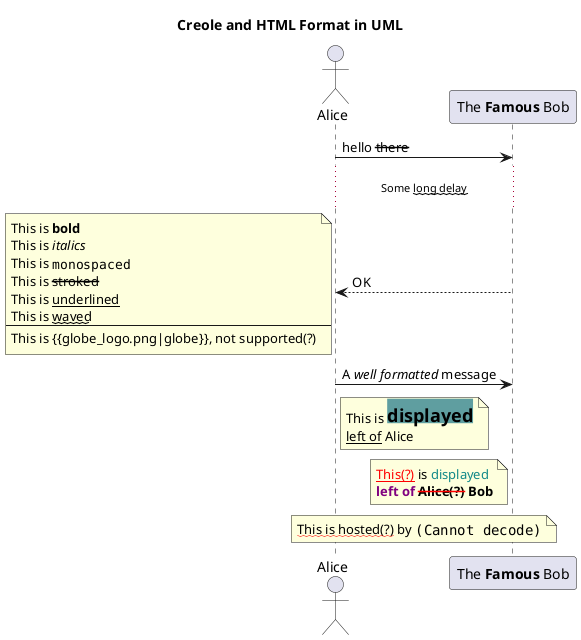@startuml

title Creole and HTML Format in UML

actor Alice
participant "The **Famous** Bob" as Bob

Alice -> Bob: hello --there--

... Some ~~long delay~~ ...

Alice <-- Bob : OK

note left
    This is **bold**
    This is //italics//
    This is ""monospaced""
    This is --stroked--
    This is __underlined__
    This is ~~waved~~
    ----
    This is {{globe_logo.png|globe}}, not supported(?)
end note

Alice -> Bob : A //well formatted// message

note right of Alice
    This is <back:cadetblue><size:18>**displayed**</size></back>
    __left of__ Alice
end note

note left of Bob
    <u><color:red>This(?)</color></u> is <color #118888>displayed</color>
    **<color purple>left of</color> <s:red>Alice(?)</s> Bob**
end note

note over Alice, Bob
    <w:red>This is hosted(?)</w> by <img globe_logo.png>
end note

@enduml